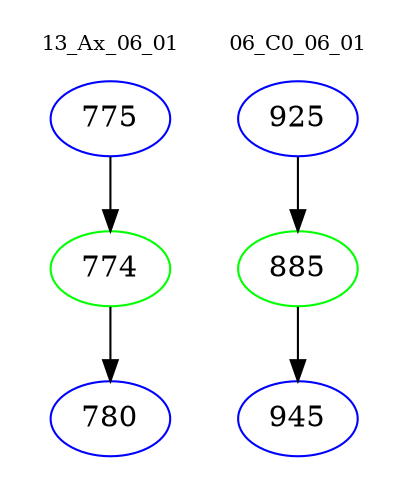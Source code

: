 digraph{
subgraph cluster_0 {
color = white
label = "13_Ax_06_01";
fontsize=10;
T0_775 [label="775", color="blue"]
T0_775 -> T0_774 [color="black"]
T0_774 [label="774", color="green"]
T0_774 -> T0_780 [color="black"]
T0_780 [label="780", color="blue"]
}
subgraph cluster_1 {
color = white
label = "06_C0_06_01";
fontsize=10;
T1_925 [label="925", color="blue"]
T1_925 -> T1_885 [color="black"]
T1_885 [label="885", color="green"]
T1_885 -> T1_945 [color="black"]
T1_945 [label="945", color="blue"]
}
}
